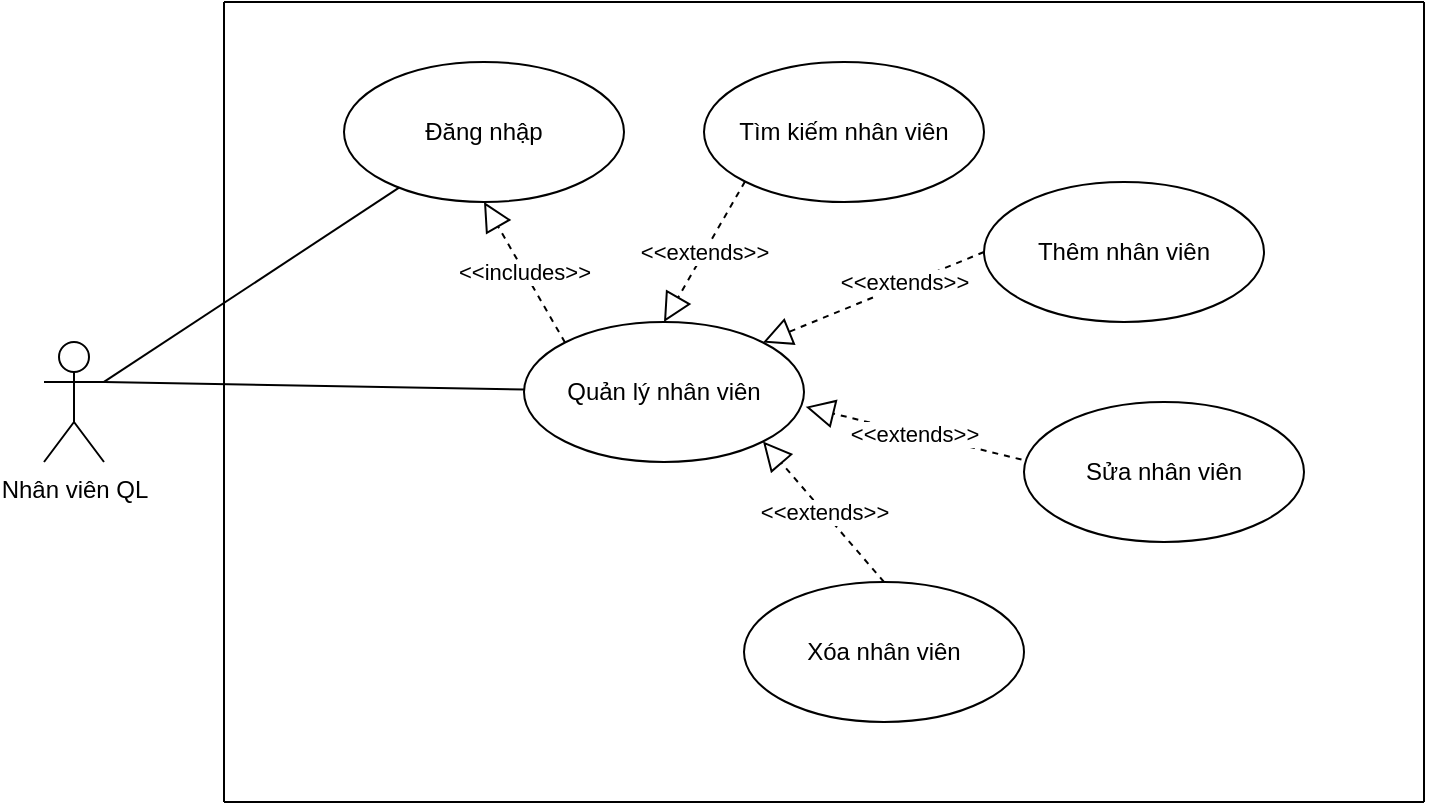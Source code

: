 <mxfile version="16.4.11" type="device"><diagram id="cBiLQ6Q8T6EfeIwF2iWb" name="Page-1"><mxGraphModel dx="1038" dy="641" grid="1" gridSize="10" guides="1" tooltips="1" connect="1" arrows="1" fold="1" page="1" pageScale="1" pageWidth="850" pageHeight="1100" math="0" shadow="0"><root><mxCell id="0"/><mxCell id="1" parent="0"/><mxCell id="DIUhoE9RY4MWCHKvX9pM-1" value="Quản lý nhân viên" style="ellipse;whiteSpace=wrap;html=1;" vertex="1" parent="1"><mxGeometry x="710" y="240" width="140" height="70" as="geometry"/></mxCell><mxCell id="DIUhoE9RY4MWCHKvX9pM-2" value="Đăng nhập" style="ellipse;whiteSpace=wrap;html=1;" vertex="1" parent="1"><mxGeometry x="620" y="110" width="140" height="70" as="geometry"/></mxCell><mxCell id="DIUhoE9RY4MWCHKvX9pM-3" value="" style="endArrow=none;html=1;rounded=0;exitX=1;exitY=0.333;exitDx=0;exitDy=0;exitPerimeter=0;" edge="1" parent="1" source="DIUhoE9RY4MWCHKvX9pM-8" target="DIUhoE9RY4MWCHKvX9pM-1"><mxGeometry width="50" height="50" relative="1" as="geometry"><mxPoint x="440" y="270" as="sourcePoint"/><mxPoint x="450" y="150" as="targetPoint"/></mxGeometry></mxCell><mxCell id="DIUhoE9RY4MWCHKvX9pM-4" value="" style="endArrow=none;html=1;rounded=0;exitX=1;exitY=0.333;exitDx=0;exitDy=0;exitPerimeter=0;" edge="1" parent="1" source="DIUhoE9RY4MWCHKvX9pM-8" target="DIUhoE9RY4MWCHKvX9pM-2"><mxGeometry width="50" height="50" relative="1" as="geometry"><mxPoint x="422.692" y="250" as="sourcePoint"/><mxPoint x="450" y="150" as="targetPoint"/></mxGeometry></mxCell><mxCell id="DIUhoE9RY4MWCHKvX9pM-5" value="Tìm kiếm nhân viên" style="ellipse;whiteSpace=wrap;html=1;" vertex="1" parent="1"><mxGeometry x="800" y="110" width="140" height="70" as="geometry"/></mxCell><mxCell id="DIUhoE9RY4MWCHKvX9pM-6" value="Thêm nhân viên" style="ellipse;whiteSpace=wrap;html=1;" vertex="1" parent="1"><mxGeometry x="940" y="170" width="140" height="70" as="geometry"/></mxCell><mxCell id="DIUhoE9RY4MWCHKvX9pM-7" value="Sửa nhân viên&lt;span style=&quot;color: rgba(0 , 0 , 0 , 0) ; font-family: monospace ; font-size: 0px&quot;&gt;%3CmxGraphModel%3E%3Croot%3E%3CmxCell%20id%3D%220%22%2F%3E%3CmxCell%20id%3D%221%22%20parent%3D%220%22%2F%3E%3CmxCell%20id%3D%222%22%20value%3D%22Qu%E1%BA%A3n%20l%C3%BD%20%C4%91%C6%A1n%20h%C3%A0ng%22%20style%3D%22ellipse%3BwhiteSpace%3Dwrap%3Bhtml%3D1%3B%22%20vertex%3D%221%22%20parent%3D%221%22%3E%3CmxGeometry%20x%3D%22710%22%20y%3D%22240%22%20width%3D%22140%22%20height%3D%2270%22%20as%3D%22geometry%22%2F%3E%3C%2FmxCell%3E%3CmxCell%20id%3D%223%22%20value%3D%22%C4%90%C4%83ng%20nh%E1%BA%ADp%22%20style%3D%22ellipse%3BwhiteSpace%3Dwrap%3Bhtml%3D1%3B%22%20vertex%3D%221%22%20parent%3D%221%22%3E%3CmxGeometry%20x%3D%22620%22%20y%3D%22110%22%20width%3D%22140%22%20height%3D%2270%22%20as%3D%22geometry%22%2F%3E%3C%2FmxCell%3E%3CmxCell%20id%3D%224%22%20value%3D%22%22%20style%3D%22endArrow%3Dnone%3Bhtml%3D1%3Brounded%3D0%3BexitX%3D1%3BexitY%3D0.333%3BexitDx%3D0%3BexitDy%3D0%3BexitPerimeter%3D0%3B%22%20edge%3D%221%22%20source%3D%229%22%20target%3D%222%22%20parent%3D%221%22%3E%3CmxGeometry%20width%3D%2250%22%20height%3D%2250%22%20relative%3D%221%22%20as%3D%22geometry%22%3E%3CmxPoint%20x%3D%22440%22%20y%3D%22270%22%20as%3D%22sourcePoint%22%2F%3E%3CmxPoint%20x%3D%22450%22%20y%3D%22150%22%20as%3D%22targetPoint%22%2F%3E%3C%2FmxGeometry%3E%3C%2FmxCell%3E%3CmxCell%20id%3D%225%22%20value%3D%22%22%20style%3D%22endArrow%3Dnone%3Bhtml%3D1%3Brounded%3D0%3BexitX%3D1%3BexitY%3D0.333%3BexitDx%3D0%3BexitDy%3D0%3BexitPerimeter%3D0%3B%22%20edge%3D%221%22%20source%3D%229%22%20target%3D%223%22%20parent%3D%221%22%3E%3CmxGeometry%20width%3D%2250%22%20height%3D%2250%22%20relative%3D%221%22%20as%3D%22geometry%22%3E%3CmxPoint%20x%3D%22422.692%22%20y%3D%22250%22%20as%3D%22sourcePoint%22%2F%3E%3CmxPoint%20x%3D%22450%22%20y%3D%22150%22%20as%3D%22targetPoint%22%2F%3E%3C%2FmxGeometry%3E%3C%2FmxCell%3E%3CmxCell%20id%3D%226%22%20value%3D%22T%C3%ACm%20ki%E1%BA%BFm%20%C4%91%C6%A1n%20h%C3%A0ng%22%20style%3D%22ellipse%3BwhiteSpace%3Dwrap%3Bhtml%3D1%3B%22%20vertex%3D%221%22%20parent%3D%221%22%3E%3CmxGeometry%20x%3D%22800%22%20y%3D%22110%22%20width%3D%22140%22%20height%3D%2270%22%20as%3D%22geometry%22%2F%3E%3C%2FmxCell%3E%3CmxCell%20id%3D%227%22%20value%3D%22X%C3%B3a%20%C4%91%C6%A1n%20h%C3%A0ng%22%20style%3D%22ellipse%3BwhiteSpace%3Dwrap%3Bhtml%3D1%3B%22%20vertex%3D%221%22%20parent%3D%221%22%3E%3CmxGeometry%20x%3D%22940%22%20y%3D%22170%22%20width%3D%22140%22%20height%3D%2270%22%20as%3D%22geometry%22%2F%3E%3C%2FmxCell%3E%3CmxCell%20id%3D%228%22%20value%3D%22In%20%C4%91%C6%A1n%20h%C3%A0ng%22%20style%3D%22ellipse%3BwhiteSpace%3Dwrap%3Bhtml%3D1%3B%22%20vertex%3D%221%22%20parent%3D%221%22%3E%3CmxGeometry%20x%3D%22960%22%20y%3D%22280%22%20width%3D%22140%22%20height%3D%2270%22%20as%3D%22geometry%22%2F%3E%3C%2FmxCell%3E%3CmxCell%20id%3D%229%22%20value%3D%22Nh%C3%A2n%20vi%C3%AAn%20QL%22%20style%3D%22shape%3DumlActor%3BverticalLabelPosition%3Dbottom%3BverticalAlign%3Dtop%3Bhtml%3D1%3B%22%20vertex%3D%221%22%20parent%3D%221%22%3E%3CmxGeometry%20x%3D%22470%22%20y%3D%22250%22%20width%3D%2230%22%20height%3D%2260%22%20as%3D%22geometry%22%2F%3E%3C%2FmxCell%3E%3CmxCell%20id%3D%2210%22%20value%3D%22%26amp%3Blt%3B%26amp%3Blt%3Bextends%26amp%3Bgt%3B%26amp%3Bgt%3B%22%20style%3D%22endArrow%3Dblock%3Bdashed%3D1%3BendFill%3D0%3BendSize%3D12%3Bhtml%3D1%3Brounded%3D0%3BentryX%3D0.5%3BentryY%3D0%3BentryDx%3D0%3BentryDy%3D0%3BexitX%3D0%3BexitY%3D1%3BexitDx%3D0%3BexitDy%3D0%3B%22%20edge%3D%221%22%20source%3D%226%22%20target%3D%222%22%20parent%3D%221%22%3E%3CmxGeometry%20width%3D%22160%22%20relative%3D%221%22%20as%3D%22geometry%22%3E%3CmxPoint%20x%3D%22640%22%20y%3D%22230%22%20as%3D%22sourcePoint%22%2F%3E%3CmxPoint%20x%3D%22800%22%20y%3D%22230%22%20as%3D%22targetPoint%22%2F%3E%3C%2FmxGeometry%3E%3C%2FmxCell%3E%3CmxCell%20id%3D%2211%22%20value%3D%22%22%20style%3D%22endArrow%3Dblock%3Bdashed%3D1%3BendFill%3D0%3BendSize%3D12%3Bhtml%3D1%3Brounded%3D0%3BexitX%3D0%3BexitY%3D0.5%3BexitDx%3D0%3BexitDy%3D0%3BentryX%3D1%3BentryY%3D0%3BentryDx%3D0%3BentryDy%3D0%3B%22%20edge%3D%221%22%20source%3D%227%22%20target%3D%222%22%20parent%3D%221%22%3E%3CmxGeometry%20width%3D%22160%22%20relative%3D%221%22%20as%3D%22geometry%22%3E%3CmxPoint%20x%3D%22880%22%20y%3D%22190%22%20as%3D%22sourcePoint%22%2F%3E%3CmxPoint%20x%3D%22840%22%20y%3D%22260%22%20as%3D%22targetPoint%22%2F%3E%3C%2FmxGeometry%3E%3C%2FmxCell%3E%3CmxCell%20id%3D%2212%22%20value%3D%22%26amp%3Blt%3B%26amp%3Blt%3Bextends%26amp%3Bgt%3B%26amp%3Bgt%3B%22%20style%3D%22edgeLabel%3Bhtml%3D1%3Balign%3Dcenter%3BverticalAlign%3Dmiddle%3Bresizable%3D0%3Bpoints%3D%5B%5D%3B%22%20vertex%3D%221%22%20connectable%3D%220%22%20parent%3D%2211%22%3E%3CmxGeometry%20x%3D%22-0.285%22%20y%3D%22-2%22%20relative%3D%221%22%20as%3D%22geometry%22%3E%3CmxPoint%20as%3D%22offset%22%2F%3E%3C%2FmxGeometry%3E%3C%2FmxCell%3E%3CmxCell%20id%3D%2213%22%20value%3D%22%26amp%3Blt%3B%26amp%3Blt%3Bextends%26amp%3Bgt%3B%26amp%3Bgt%3B%22%20style%3D%22endArrow%3Dblock%3Bdashed%3D1%3BendFill%3D0%3BendSize%3D12%3Bhtml%3D1%3Brounded%3D0%3BexitX%3D-0.009%3BexitY%3D0.411%3BexitDx%3D0%3BexitDy%3D0%3BexitPerimeter%3D0%3BentryX%3D1.006%3BentryY%3D0.606%3BentryDx%3D0%3BentryDy%3D0%3BentryPerimeter%3D0%3B%22%20edge%3D%221%22%20source%3D%228%22%20target%3D%222%22%20parent%3D%221%22%3E%3CmxGeometry%20width%3D%22160%22%20relative%3D%221%22%20as%3D%22geometry%22%3E%3CmxPoint%20x%3D%22950%22%20y%3D%22215%22%20as%3D%22sourcePoint%22%2F%3E%3CmxPoint%20x%3D%22850%22%20y%3D%22270%22%20as%3D%22targetPoint%22%2F%3E%3C%2FmxGeometry%3E%3C%2FmxCell%3E%3CmxCell%20id%3D%2214%22%20value%3D%22%26amp%3Blt%3B%26amp%3Blt%3Bincludes%26amp%3Bgt%3B%26amp%3Bgt%3B%22%20style%3D%22endArrow%3Dblock%3Bdashed%3D1%3BendFill%3D0%3BendSize%3D12%3Bhtml%3D1%3Brounded%3D0%3BentryX%3D0.5%3BentryY%3D1%3BentryDx%3D0%3BentryDy%3D0%3BexitX%3D0%3BexitY%3D0%3BexitDx%3D0%3BexitDy%3D0%3B%22%20edge%3D%221%22%20source%3D%222%22%20target%3D%223%22%20parent%3D%221%22%3E%3CmxGeometry%20width%3D%22160%22%20relative%3D%221%22%20as%3D%22geometry%22%3E%3CmxPoint%20x%3D%22640%22%20y%3D%22230%22%20as%3D%22sourcePoint%22%2F%3E%3CmxPoint%20x%3D%22800%22%20y%3D%22230%22%20as%3D%22targetPoint%22%2F%3E%3C%2FmxGeometry%3E%3C%2FmxCell%3E%3CmxCell%20id%3D%2215%22%20value%3D%22%22%20style%3D%22endArrow%3Dnone%3Bhtml%3D1%3Brounded%3D0%3B%22%20edge%3D%221%22%20parent%3D%221%22%3E%3CmxGeometry%20width%3D%2250%22%20height%3D%2250%22%20relative%3D%221%22%20as%3D%22geometry%22%3E%3CmxPoint%20x%3D%22560%22%20y%3D%22400%22%20as%3D%22sourcePoint%22%2F%3E%3CmxPoint%20x%3D%22560%22%20y%3D%2280%22%20as%3D%22targetPoint%22%2F%3E%3C%2FmxGeometry%3E%3C%2FmxCell%3E%3CmxCell%20id%3D%2216%22%20value%3D%22%22%20style%3D%22endArrow%3Dnone%3Bhtml%3D1%3Brounded%3D0%3B%22%20edge%3D%221%22%20parent%3D%221%22%3E%3CmxGeometry%20width%3D%2250%22%20height%3D%2250%22%20relative%3D%221%22%20as%3D%22geometry%22%3E%3CmxPoint%20x%3D%22560%22%20y%3D%22400%22%20as%3D%22sourcePoint%22%2F%3E%3CmxPoint%20x%3D%221160%22%20y%3D%22400%22%20as%3D%22targetPoint%22%2F%3E%3C%2FmxGeometry%3E%3C%2FmxCell%3E%3CmxCell%20id%3D%2217%22%20value%3D%22%22%20style%3D%22endArrow%3Dnone%3Bhtml%3D1%3Brounded%3D0%3B%22%20edge%3D%221%22%20parent%3D%221%22%3E%3CmxGeometry%20width%3D%2250%22%20height%3D%2250%22%20relative%3D%221%22%20as%3D%22geometry%22%3E%3CmxPoint%20x%3D%221160%22%20y%3D%2280%22%20as%3D%22sourcePoint%22%2F%3E%3CmxPoint%20x%3D%221160%22%20y%3D%22400%22%20as%3D%22targetPoint%22%2F%3E%3C%2FmxGeometry%3E%3C%2FmxCell%3E%3CmxCell%20id%3D%2218%22%20value%3D%22%22%20style%3D%22endArrow%3Dnone%3Bhtml%3D1%3Brounded%3D0%3B%22%20edge%3D%221%22%20parent%3D%221%22%3E%3CmxGeometry%20width%3D%2250%22%20height%3D%2250%22%20relative%3D%221%22%20as%3D%22geometry%22%3E%3CmxPoint%20x%3D%22560%22%20y%3D%2280%22%20as%3D%22sourcePoint%22%2F%3E%3CmxPoint%20x%3D%221160%22%20y%3D%2280%22%20as%3D%22targetPoint%22%2F%3E%3C%2FmxGeometry%3E%3C%2FmxCell%3E%3C%2Froot%3E%3C%2FmxGraphModel%3E&lt;/span&gt;" style="ellipse;whiteSpace=wrap;html=1;" vertex="1" parent="1"><mxGeometry x="960" y="280" width="140" height="70" as="geometry"/></mxCell><mxCell id="DIUhoE9RY4MWCHKvX9pM-8" value="Nhân viên QL" style="shape=umlActor;verticalLabelPosition=bottom;verticalAlign=top;html=1;" vertex="1" parent="1"><mxGeometry x="470" y="250" width="30" height="60" as="geometry"/></mxCell><mxCell id="DIUhoE9RY4MWCHKvX9pM-9" value="&amp;lt;&amp;lt;extends&amp;gt;&amp;gt;" style="endArrow=block;dashed=1;endFill=0;endSize=12;html=1;rounded=0;entryX=0.5;entryY=0;entryDx=0;entryDy=0;exitX=0;exitY=1;exitDx=0;exitDy=0;" edge="1" parent="1" source="DIUhoE9RY4MWCHKvX9pM-5" target="DIUhoE9RY4MWCHKvX9pM-1"><mxGeometry width="160" relative="1" as="geometry"><mxPoint x="640" y="230" as="sourcePoint"/><mxPoint x="800" y="230" as="targetPoint"/></mxGeometry></mxCell><mxCell id="DIUhoE9RY4MWCHKvX9pM-10" value="" style="endArrow=block;dashed=1;endFill=0;endSize=12;html=1;rounded=0;exitX=0;exitY=0.5;exitDx=0;exitDy=0;entryX=1;entryY=0;entryDx=0;entryDy=0;" edge="1" parent="1" source="DIUhoE9RY4MWCHKvX9pM-6" target="DIUhoE9RY4MWCHKvX9pM-1"><mxGeometry width="160" relative="1" as="geometry"><mxPoint x="880" y="190" as="sourcePoint"/><mxPoint x="840" y="260" as="targetPoint"/></mxGeometry></mxCell><mxCell id="DIUhoE9RY4MWCHKvX9pM-11" value="&amp;lt;&amp;lt;extends&amp;gt;&amp;gt;" style="edgeLabel;html=1;align=center;verticalAlign=middle;resizable=0;points=[];" vertex="1" connectable="0" parent="DIUhoE9RY4MWCHKvX9pM-10"><mxGeometry x="-0.285" y="-2" relative="1" as="geometry"><mxPoint as="offset"/></mxGeometry></mxCell><mxCell id="DIUhoE9RY4MWCHKvX9pM-12" value="&amp;lt;&amp;lt;extends&amp;gt;&amp;gt;" style="endArrow=block;dashed=1;endFill=0;endSize=12;html=1;rounded=0;exitX=-0.009;exitY=0.411;exitDx=0;exitDy=0;exitPerimeter=0;entryX=1.006;entryY=0.606;entryDx=0;entryDy=0;entryPerimeter=0;" edge="1" parent="1" source="DIUhoE9RY4MWCHKvX9pM-7" target="DIUhoE9RY4MWCHKvX9pM-1"><mxGeometry width="160" relative="1" as="geometry"><mxPoint x="950" y="215" as="sourcePoint"/><mxPoint x="850" y="270" as="targetPoint"/></mxGeometry></mxCell><mxCell id="DIUhoE9RY4MWCHKvX9pM-13" value="&amp;lt;&amp;lt;includes&amp;gt;&amp;gt;" style="endArrow=block;dashed=1;endFill=0;endSize=12;html=1;rounded=0;entryX=0.5;entryY=1;entryDx=0;entryDy=0;exitX=0;exitY=0;exitDx=0;exitDy=0;" edge="1" parent="1" source="DIUhoE9RY4MWCHKvX9pM-1" target="DIUhoE9RY4MWCHKvX9pM-2"><mxGeometry width="160" relative="1" as="geometry"><mxPoint x="640" y="230" as="sourcePoint"/><mxPoint x="800" y="230" as="targetPoint"/></mxGeometry></mxCell><mxCell id="DIUhoE9RY4MWCHKvX9pM-14" value="" style="endArrow=none;html=1;rounded=0;" edge="1" parent="1"><mxGeometry width="50" height="50" relative="1" as="geometry"><mxPoint x="560" y="480" as="sourcePoint"/><mxPoint x="560" y="80" as="targetPoint"/></mxGeometry></mxCell><mxCell id="DIUhoE9RY4MWCHKvX9pM-15" value="" style="endArrow=none;html=1;rounded=0;" edge="1" parent="1"><mxGeometry width="50" height="50" relative="1" as="geometry"><mxPoint x="560" y="480" as="sourcePoint"/><mxPoint x="1160" y="480" as="targetPoint"/></mxGeometry></mxCell><mxCell id="DIUhoE9RY4MWCHKvX9pM-16" value="" style="endArrow=none;html=1;rounded=0;" edge="1" parent="1"><mxGeometry width="50" height="50" relative="1" as="geometry"><mxPoint x="1160" y="80" as="sourcePoint"/><mxPoint x="1160" y="480" as="targetPoint"/></mxGeometry></mxCell><mxCell id="DIUhoE9RY4MWCHKvX9pM-17" value="" style="endArrow=none;html=1;rounded=0;" edge="1" parent="1"><mxGeometry width="50" height="50" relative="1" as="geometry"><mxPoint x="560" y="80" as="sourcePoint"/><mxPoint x="1160" y="80" as="targetPoint"/></mxGeometry></mxCell><mxCell id="DIUhoE9RY4MWCHKvX9pM-18" value="Xóa nhân viên" style="ellipse;whiteSpace=wrap;html=1;" vertex="1" parent="1"><mxGeometry x="820" y="370" width="140" height="70" as="geometry"/></mxCell><mxCell id="DIUhoE9RY4MWCHKvX9pM-19" value="&amp;lt;&amp;lt;extends&amp;gt;&amp;gt;" style="endArrow=block;dashed=1;endFill=0;endSize=12;html=1;rounded=0;exitX=0.5;exitY=0;exitDx=0;exitDy=0;entryX=1;entryY=1;entryDx=0;entryDy=0;" edge="1" parent="1" source="DIUhoE9RY4MWCHKvX9pM-18" target="DIUhoE9RY4MWCHKvX9pM-1"><mxGeometry width="160" relative="1" as="geometry"><mxPoint x="968.74" y="318.77" as="sourcePoint"/><mxPoint x="860.84" y="292.42" as="targetPoint"/></mxGeometry></mxCell></root></mxGraphModel></diagram></mxfile>